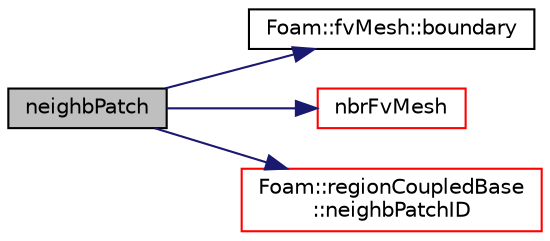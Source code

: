 digraph "neighbPatch"
{
  bgcolor="transparent";
  edge [fontname="Helvetica",fontsize="10",labelfontname="Helvetica",labelfontsize="10"];
  node [fontname="Helvetica",fontsize="10",shape=record];
  rankdir="LR";
  Node455 [label="neighbPatch",height=0.2,width=0.4,color="black", fillcolor="grey75", style="filled", fontcolor="black"];
  Node455 -> Node456 [color="midnightblue",fontsize="10",style="solid",fontname="Helvetica"];
  Node456 [label="Foam::fvMesh::boundary",height=0.2,width=0.4,color="black",URL="$a23593.html#a1fc8b179063cf5d6805da64ff1975126",tooltip="Return reference to boundary mesh. "];
  Node455 -> Node457 [color="midnightblue",fontsize="10",style="solid",fontname="Helvetica"];
  Node457 [label="nbrFvMesh",height=0.2,width=0.4,color="red",URL="$a23677.html#a7de75a086e51fb6764bcf4d6d494257c",tooltip="Returns fvMesh. "];
  Node455 -> Node539 [color="midnightblue",fontsize="10",style="solid",fontname="Helvetica"];
  Node539 [label="Foam::regionCoupledBase\l::neighbPatchID",height=0.2,width=0.4,color="red",URL="$a26313.html#afc2149e80f0785ace675c205b80eb6bc",tooltip="Neighbour patch ID. "];
}
